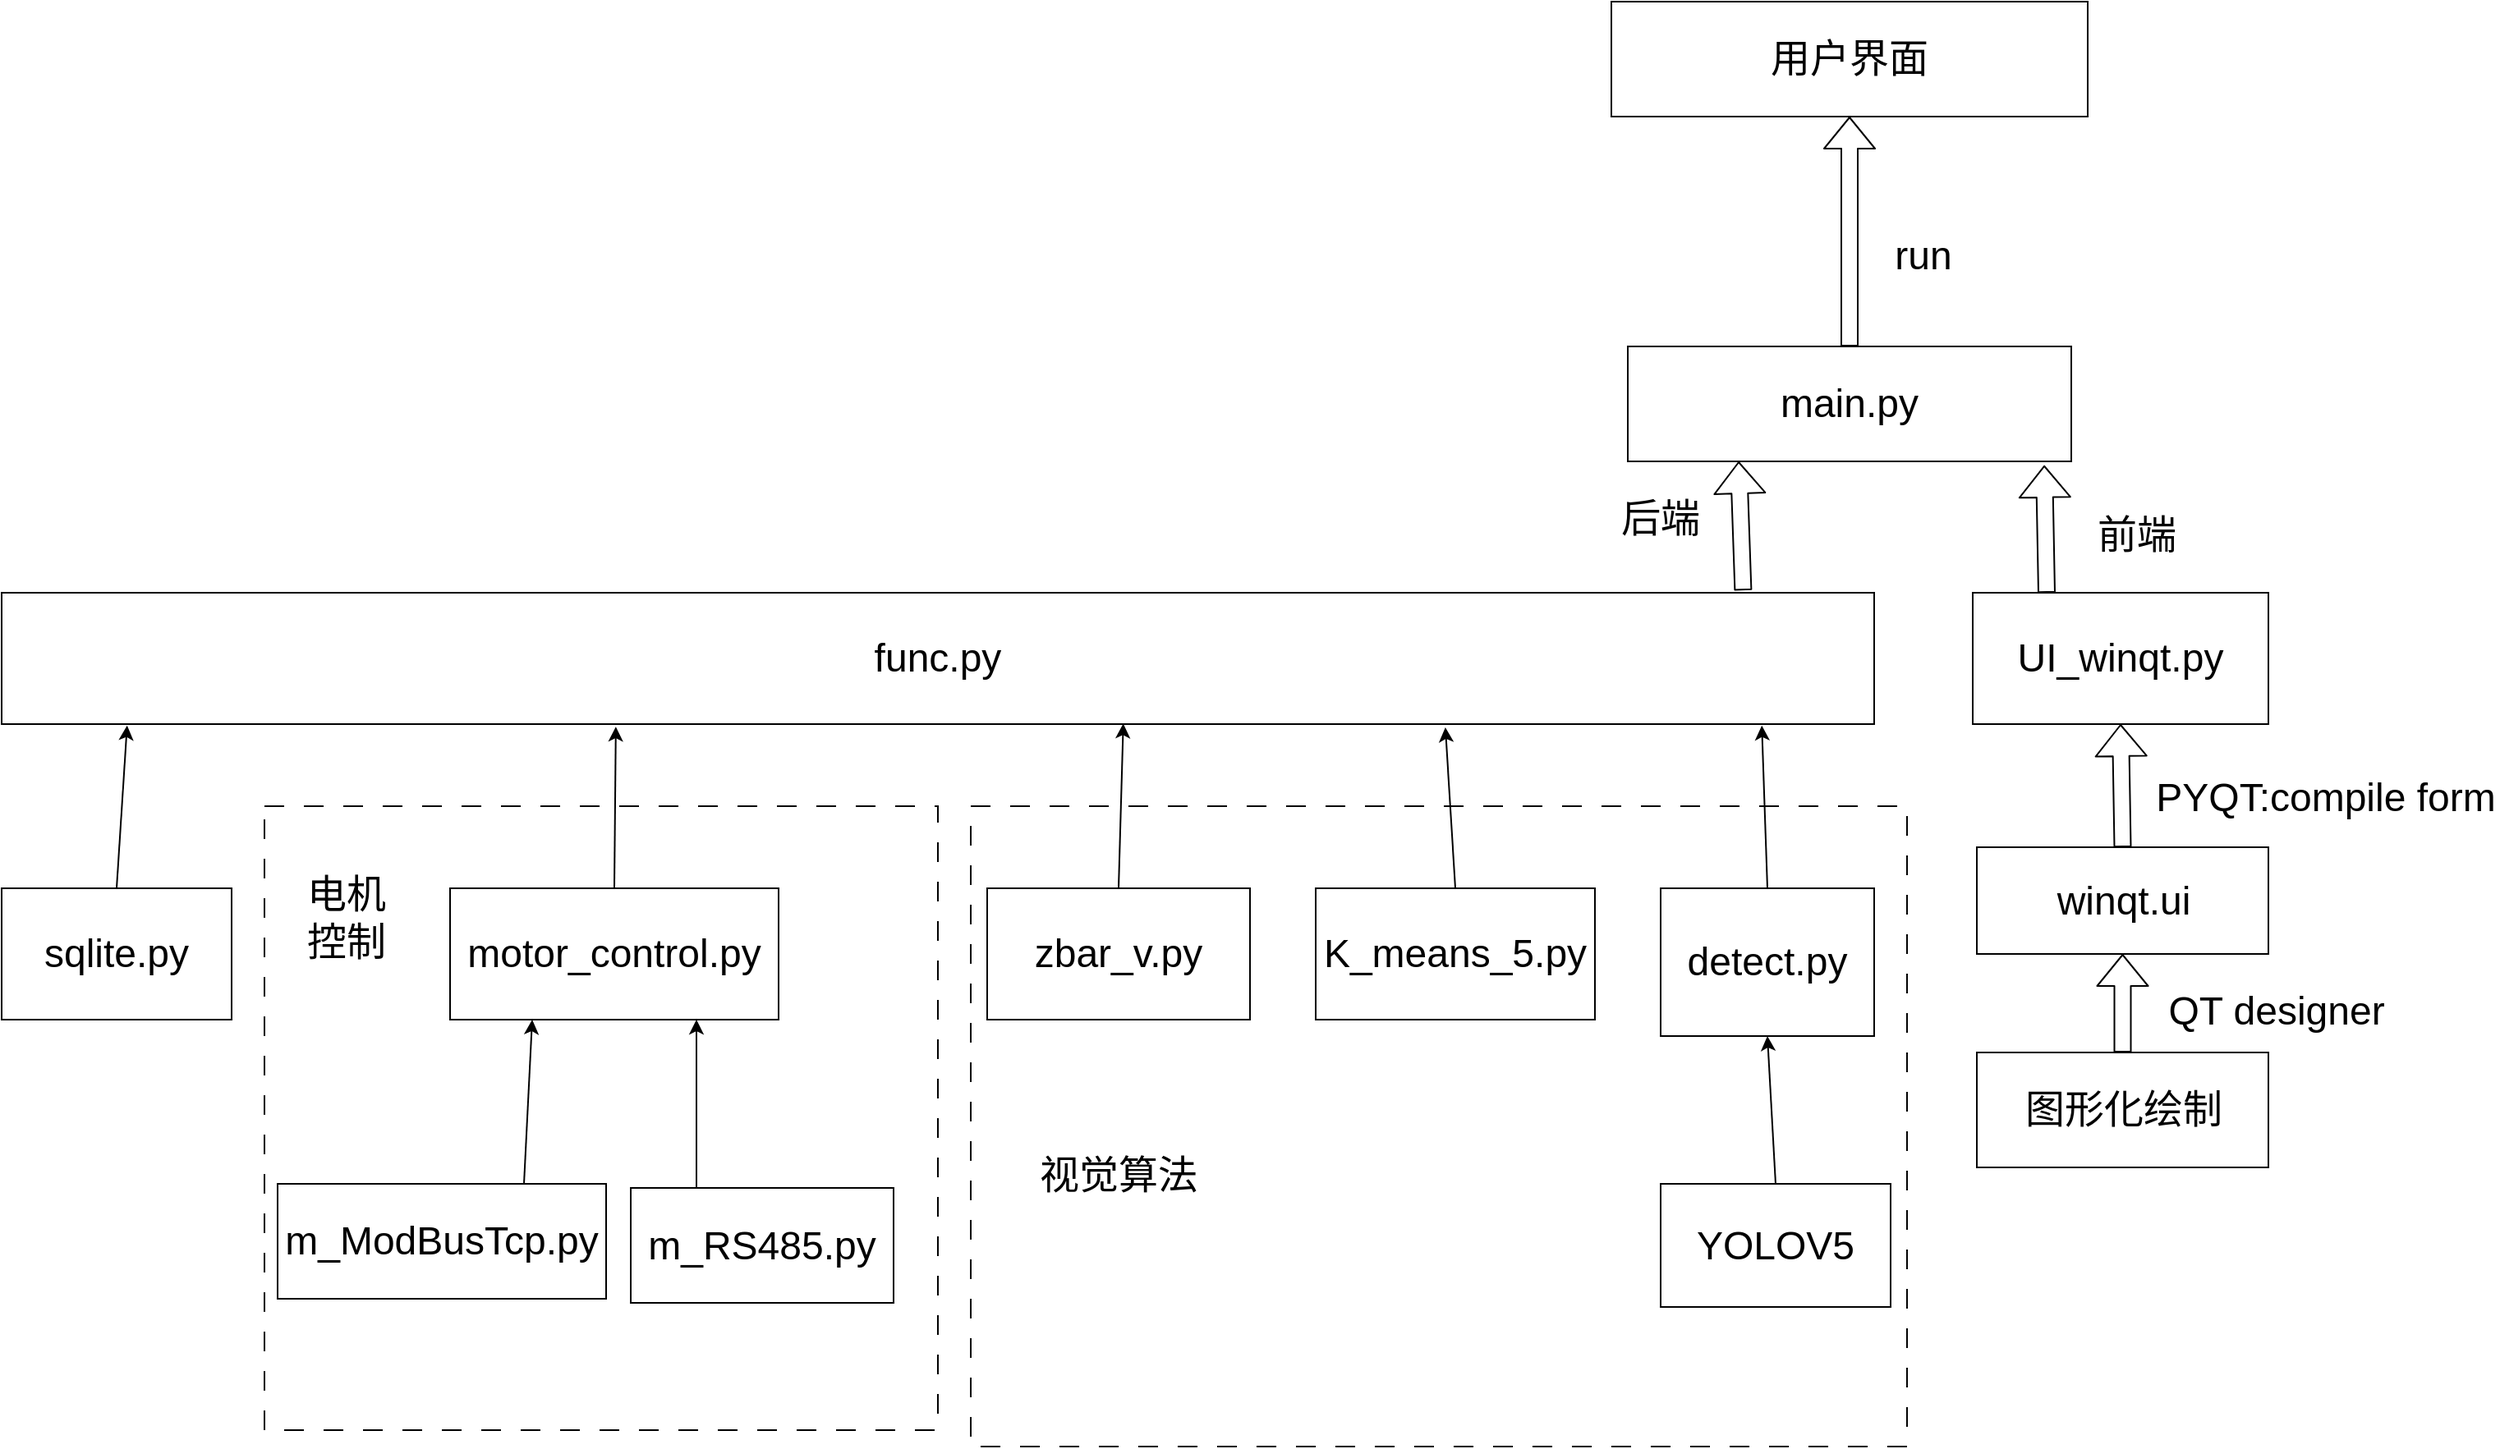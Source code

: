 <mxfile>
    <diagram id="yBZj_kIZSlco7-qtDMpE" name="Page-1">
        <mxGraphModel dx="2630" dy="1428" grid="1" gridSize="10" guides="1" tooltips="1" connect="1" arrows="1" fold="1" page="1" pageScale="1" pageWidth="850" pageHeight="1100" math="0" shadow="0">
            <root>
                <mxCell id="0"/>
                <mxCell id="1" parent="0"/>
                <mxCell id="50" value="" style="rounded=0;whiteSpace=wrap;html=1;fontSize=24;dashed=1;dashPattern=12 12;" vertex="1" parent="1">
                    <mxGeometry x="-190" y="490" width="570" height="390" as="geometry"/>
                </mxCell>
                <mxCell id="48" value="" style="rounded=0;whiteSpace=wrap;html=1;fontSize=24;dashed=1;dashPattern=12 12;" vertex="1" parent="1">
                    <mxGeometry x="-620" y="490" width="410" height="380" as="geometry"/>
                </mxCell>
                <mxCell id="2" value="&lt;font style=&quot;font-size: 24px;&quot;&gt;main.py&lt;/font&gt;" style="rounded=0;whiteSpace=wrap;html=1;" vertex="1" parent="1">
                    <mxGeometry x="210" y="210" width="270" height="70" as="geometry"/>
                </mxCell>
                <mxCell id="3" value="" style="shape=flexArrow;endArrow=classic;html=1;fontSize=24;exitX=0.5;exitY=0;exitDx=0;exitDy=0;" edge="1" parent="1" source="2">
                    <mxGeometry width="50" height="50" relative="1" as="geometry">
                        <mxPoint x="340" y="310" as="sourcePoint"/>
                        <mxPoint x="345" y="70" as="targetPoint"/>
                    </mxGeometry>
                </mxCell>
                <mxCell id="4" value="run" style="text;html=1;strokeColor=none;fillColor=none;align=center;verticalAlign=middle;whiteSpace=wrap;rounded=0;fontSize=24;" vertex="1" parent="1">
                    <mxGeometry x="360" y="140" width="60" height="30" as="geometry"/>
                </mxCell>
                <mxCell id="5" value="用户界面" style="rounded=0;whiteSpace=wrap;html=1;fontSize=24;" vertex="1" parent="1">
                    <mxGeometry x="200" width="290" height="70" as="geometry"/>
                </mxCell>
                <mxCell id="6" value="func.py" style="rounded=0;whiteSpace=wrap;html=1;fontSize=24;" vertex="1" parent="1">
                    <mxGeometry x="-780" y="360" width="1140" height="80" as="geometry"/>
                </mxCell>
                <mxCell id="7" value="UI_winqt.py" style="rounded=0;whiteSpace=wrap;html=1;fontSize=24;" vertex="1" parent="1">
                    <mxGeometry x="420" y="360" width="180" height="80" as="geometry"/>
                </mxCell>
                <mxCell id="9" value="" style="shape=flexArrow;endArrow=classic;html=1;fontSize=24;exitX=0.25;exitY=0;exitDx=0;exitDy=0;entryX=0.939;entryY=1.034;entryDx=0;entryDy=0;entryPerimeter=0;" edge="1" parent="1" source="7" target="2">
                    <mxGeometry width="50" height="50" relative="1" as="geometry">
                        <mxPoint x="340" y="510" as="sourcePoint"/>
                        <mxPoint x="390" y="460" as="targetPoint"/>
                    </mxGeometry>
                </mxCell>
                <mxCell id="10" value="后端" style="text;html=1;strokeColor=none;fillColor=none;align=center;verticalAlign=middle;whiteSpace=wrap;rounded=0;fontSize=24;" vertex="1" parent="1">
                    <mxGeometry x="200" y="300" width="60" height="30" as="geometry"/>
                </mxCell>
                <mxCell id="11" value="前端" style="text;html=1;strokeColor=none;fillColor=none;align=center;verticalAlign=middle;whiteSpace=wrap;rounded=0;fontSize=24;" vertex="1" parent="1">
                    <mxGeometry x="490" y="310" width="60" height="30" as="geometry"/>
                </mxCell>
                <mxCell id="12" value="winqt.ui" style="rounded=0;whiteSpace=wrap;html=1;fontSize=24;" vertex="1" parent="1">
                    <mxGeometry x="422.5" y="515" width="177.5" height="65" as="geometry"/>
                </mxCell>
                <mxCell id="13" value="" style="shape=flexArrow;endArrow=classic;html=1;fontSize=24;exitX=0.5;exitY=0;exitDx=0;exitDy=0;entryX=0.5;entryY=1;entryDx=0;entryDy=0;" edge="1" parent="1" source="12" target="7">
                    <mxGeometry width="50" height="50" relative="1" as="geometry">
                        <mxPoint x="360" y="520" as="sourcePoint"/>
                        <mxPoint x="390" y="460" as="targetPoint"/>
                    </mxGeometry>
                </mxCell>
                <mxCell id="14" value="PYQT:compile form" style="text;html=1;strokeColor=none;fillColor=none;align=center;verticalAlign=middle;whiteSpace=wrap;rounded=0;fontSize=24;" vertex="1" parent="1">
                    <mxGeometry x="530" y="470" width="210" height="30" as="geometry"/>
                </mxCell>
                <mxCell id="15" value="图形化绘制" style="rounded=0;whiteSpace=wrap;html=1;fontSize=24;" vertex="1" parent="1">
                    <mxGeometry x="422.5" y="640" width="177.5" height="70" as="geometry"/>
                </mxCell>
                <mxCell id="16" value="" style="shape=flexArrow;endArrow=classic;html=1;fontSize=24;exitX=0.5;exitY=0;exitDx=0;exitDy=0;entryX=0.5;entryY=1;entryDx=0;entryDy=0;" edge="1" parent="1" source="15" target="12">
                    <mxGeometry width="50" height="50" relative="1" as="geometry">
                        <mxPoint x="450" y="600" as="sourcePoint"/>
                        <mxPoint x="500" y="550" as="targetPoint"/>
                    </mxGeometry>
                </mxCell>
                <mxCell id="17" value="QT designer" style="text;html=1;strokeColor=none;fillColor=none;align=center;verticalAlign=middle;whiteSpace=wrap;rounded=0;fontSize=24;" vertex="1" parent="1">
                    <mxGeometry x="530" y="600" width="150" height="30" as="geometry"/>
                </mxCell>
                <mxCell id="47" style="edgeStyle=none;html=1;exitX=0.5;exitY=0;exitDx=0;exitDy=0;entryX=0.328;entryY=1.02;entryDx=0;entryDy=0;entryPerimeter=0;fontSize=24;" edge="1" parent="1" source="19" target="6">
                    <mxGeometry relative="1" as="geometry"/>
                </mxCell>
                <mxCell id="19" value="motor_control.py" style="rounded=0;whiteSpace=wrap;html=1;fontSize=24;" vertex="1" parent="1">
                    <mxGeometry x="-507" y="540" width="200" height="80" as="geometry"/>
                </mxCell>
                <mxCell id="41" style="edgeStyle=none;html=1;exitX=0.5;exitY=0;exitDx=0;exitDy=0;entryX=0.599;entryY=0.996;entryDx=0;entryDy=0;entryPerimeter=0;fontSize=24;" edge="1" parent="1" source="20" target="6">
                    <mxGeometry relative="1" as="geometry"/>
                </mxCell>
                <mxCell id="20" value="zbar_v.py" style="rounded=0;whiteSpace=wrap;html=1;fontSize=24;" vertex="1" parent="1">
                    <mxGeometry x="-180" y="540" width="160" height="80" as="geometry"/>
                </mxCell>
                <mxCell id="23" style="edgeStyle=none;html=1;exitX=0.75;exitY=0;exitDx=0;exitDy=0;entryX=0.25;entryY=1;entryDx=0;entryDy=0;fontSize=24;" edge="1" parent="1" source="21" target="19">
                    <mxGeometry relative="1" as="geometry"/>
                </mxCell>
                <mxCell id="21" value="m_ModBusTcp.py" style="rounded=0;whiteSpace=wrap;html=1;fontSize=24;" vertex="1" parent="1">
                    <mxGeometry x="-612" y="720" width="200" height="70" as="geometry"/>
                </mxCell>
                <mxCell id="24" style="edgeStyle=none;html=1;exitX=0.25;exitY=0;exitDx=0;exitDy=0;entryX=0.75;entryY=1;entryDx=0;entryDy=0;fontSize=24;" edge="1" parent="1" source="22" target="19">
                    <mxGeometry relative="1" as="geometry"/>
                </mxCell>
                <mxCell id="22" value="m_RS485.py" style="rounded=0;whiteSpace=wrap;html=1;fontSize=24;" vertex="1" parent="1">
                    <mxGeometry x="-397" y="722.5" width="160" height="70" as="geometry"/>
                </mxCell>
                <mxCell id="42" style="edgeStyle=none;html=1;exitX=0.5;exitY=0;exitDx=0;exitDy=0;entryX=0.771;entryY=1.025;entryDx=0;entryDy=0;entryPerimeter=0;fontSize=24;" edge="1" parent="1" source="27" target="6">
                    <mxGeometry relative="1" as="geometry"/>
                </mxCell>
                <mxCell id="27" value="K_means_5.py" style="rounded=0;whiteSpace=wrap;html=1;fontSize=24;" vertex="1" parent="1">
                    <mxGeometry x="20" y="540" width="170" height="80" as="geometry"/>
                </mxCell>
                <mxCell id="43" style="edgeStyle=none;html=1;exitX=0.5;exitY=0;exitDx=0;exitDy=0;entryX=0.94;entryY=1.011;entryDx=0;entryDy=0;entryPerimeter=0;fontSize=24;" edge="1" parent="1" source="28" target="6">
                    <mxGeometry relative="1" as="geometry"/>
                </mxCell>
                <mxCell id="28" value="detect.py" style="rounded=0;whiteSpace=wrap;html=1;fontSize=24;" vertex="1" parent="1">
                    <mxGeometry x="230" y="540" width="130" height="90" as="geometry"/>
                </mxCell>
                <mxCell id="35" style="edgeStyle=none;html=1;exitX=0.5;exitY=0;exitDx=0;exitDy=0;entryX=0.5;entryY=1;entryDx=0;entryDy=0;fontSize=24;" edge="1" parent="1" source="29" target="28">
                    <mxGeometry relative="1" as="geometry"/>
                </mxCell>
                <mxCell id="29" value="YOLOV5" style="rounded=0;whiteSpace=wrap;html=1;fontSize=24;" vertex="1" parent="1">
                    <mxGeometry x="230" y="720" width="140" height="75" as="geometry"/>
                </mxCell>
                <mxCell id="38" style="edgeStyle=none;html=1;exitX=0.5;exitY=0;exitDx=0;exitDy=0;entryX=0.067;entryY=1.011;entryDx=0;entryDy=0;entryPerimeter=0;fontSize=24;" edge="1" parent="1" source="37" target="6">
                    <mxGeometry relative="1" as="geometry"/>
                </mxCell>
                <mxCell id="37" value="sqlite.py" style="rounded=0;whiteSpace=wrap;html=1;fontSize=24;" vertex="1" parent="1">
                    <mxGeometry x="-780" y="540" width="140" height="80" as="geometry"/>
                </mxCell>
                <mxCell id="44" value="" style="shape=flexArrow;endArrow=classic;html=1;fontSize=24;exitX=0.93;exitY=-0.018;exitDx=0;exitDy=0;exitPerimeter=0;entryX=0.25;entryY=1;entryDx=0;entryDy=0;" edge="1" parent="1" source="6" target="2">
                    <mxGeometry width="50" height="50" relative="1" as="geometry">
                        <mxPoint x="250" y="640" as="sourcePoint"/>
                        <mxPoint x="300" y="590" as="targetPoint"/>
                    </mxGeometry>
                </mxCell>
                <mxCell id="49" value="电机控制" style="text;html=1;strokeColor=none;fillColor=none;align=center;verticalAlign=middle;whiteSpace=wrap;rounded=0;dashed=1;dashPattern=12 12;fontSize=24;" vertex="1" parent="1">
                    <mxGeometry x="-600" y="520" width="60" height="75" as="geometry"/>
                </mxCell>
                <mxCell id="51" value="视觉算法" style="text;html=1;strokeColor=none;fillColor=none;align=center;verticalAlign=middle;whiteSpace=wrap;rounded=0;dashed=1;dashPattern=12 12;fontSize=24;" vertex="1" parent="1">
                    <mxGeometry x="-150" y="700" width="100" height="30" as="geometry"/>
                </mxCell>
            </root>
        </mxGraphModel>
    </diagram>
</mxfile>